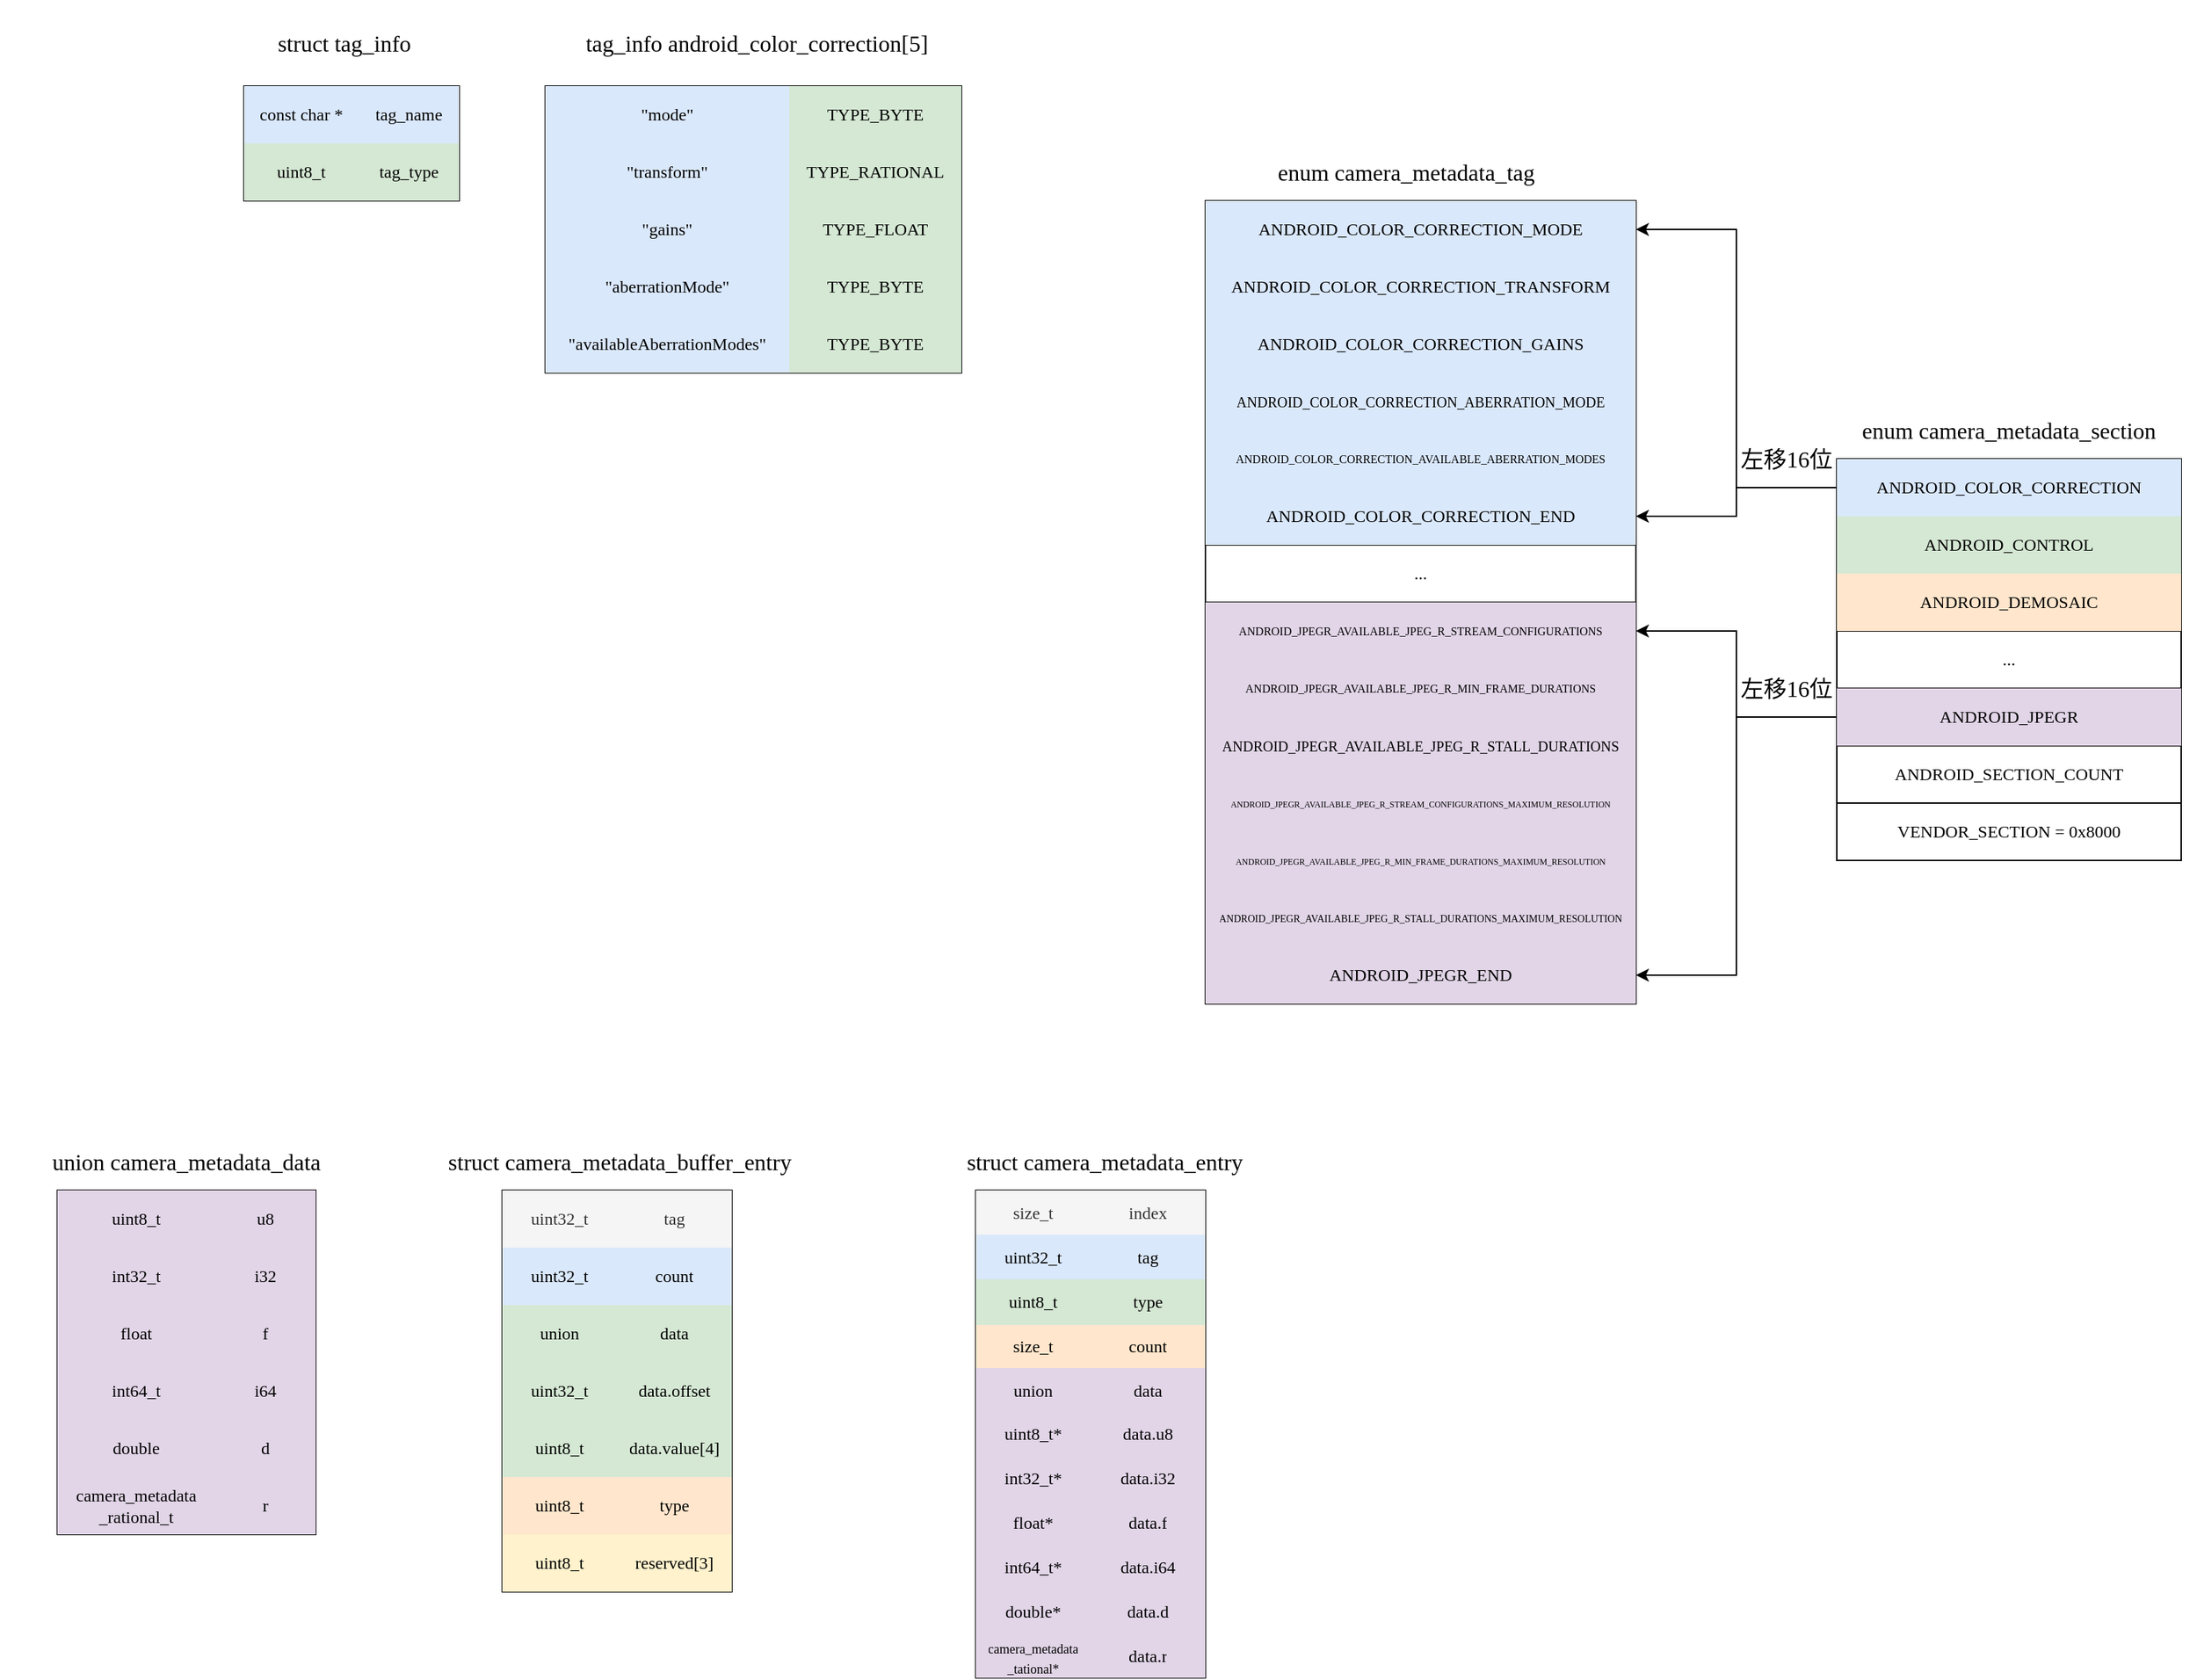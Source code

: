 <mxfile version="22.1.21" type="github">
  <diagram name="第 1 页" id="JUSpbG70qu2i8Q2lVNH5">
    <mxGraphModel dx="1050" dy="625" grid="0" gridSize="10" guides="1" tooltips="1" connect="1" arrows="1" fold="1" page="1" pageScale="1" pageWidth="2336" pageHeight="1654" math="0" shadow="0">
      <root>
        <mxCell id="0" />
        <mxCell id="1" parent="0" />
        <mxCell id="0kJ84W1fS4hGcbfnPI8M-1" value="" style="shape=table;startSize=0;container=1;collapsible=0;childLayout=tableLayout;fontFamily=Comic Sans MS;" vertex="1" parent="1">
          <mxGeometry x="190" y="180" width="150" height="80" as="geometry" />
        </mxCell>
        <mxCell id="0kJ84W1fS4hGcbfnPI8M-2" value="" style="shape=tableRow;horizontal=0;startSize=0;swimlaneHead=0;swimlaneBody=0;strokeColor=inherit;top=0;left=0;bottom=0;right=0;collapsible=0;dropTarget=0;fillColor=none;points=[[0,0.5],[1,0.5]];portConstraint=eastwest;fontFamily=Comic Sans MS;" vertex="1" parent="0kJ84W1fS4hGcbfnPI8M-1">
          <mxGeometry width="150" height="40" as="geometry" />
        </mxCell>
        <mxCell id="0kJ84W1fS4hGcbfnPI8M-3" value="const char *" style="shape=partialRectangle;html=1;whiteSpace=wrap;connectable=0;strokeColor=#6c8ebf;overflow=hidden;fillColor=#dae8fc;top=0;left=0;bottom=0;right=0;pointerEvents=1;fontFamily=Comic Sans MS;" vertex="1" parent="0kJ84W1fS4hGcbfnPI8M-2">
          <mxGeometry width="80" height="40" as="geometry">
            <mxRectangle width="80" height="40" as="alternateBounds" />
          </mxGeometry>
        </mxCell>
        <mxCell id="0kJ84W1fS4hGcbfnPI8M-6" value="tag_name" style="shape=partialRectangle;html=1;whiteSpace=wrap;connectable=0;strokeColor=#6c8ebf;overflow=hidden;fillColor=#dae8fc;top=0;left=0;bottom=0;right=0;pointerEvents=1;fontFamily=Comic Sans MS;" vertex="1" parent="0kJ84W1fS4hGcbfnPI8M-2">
          <mxGeometry x="80" width="70" height="40" as="geometry">
            <mxRectangle width="70" height="40" as="alternateBounds" />
          </mxGeometry>
        </mxCell>
        <mxCell id="0kJ84W1fS4hGcbfnPI8M-4" value="" style="shape=tableRow;horizontal=0;startSize=0;swimlaneHead=0;swimlaneBody=0;strokeColor=inherit;top=0;left=0;bottom=0;right=0;collapsible=0;dropTarget=0;fillColor=none;points=[[0,0.5],[1,0.5]];portConstraint=eastwest;fontFamily=Comic Sans MS;" vertex="1" parent="0kJ84W1fS4hGcbfnPI8M-1">
          <mxGeometry y="40" width="150" height="40" as="geometry" />
        </mxCell>
        <mxCell id="0kJ84W1fS4hGcbfnPI8M-5" value="uint8_t" style="shape=partialRectangle;html=1;whiteSpace=wrap;connectable=0;strokeColor=#82b366;overflow=hidden;fillColor=#d5e8d4;top=0;left=0;bottom=0;right=0;pointerEvents=1;fontFamily=Comic Sans MS;" vertex="1" parent="0kJ84W1fS4hGcbfnPI8M-4">
          <mxGeometry width="80" height="40" as="geometry">
            <mxRectangle width="80" height="40" as="alternateBounds" />
          </mxGeometry>
        </mxCell>
        <mxCell id="0kJ84W1fS4hGcbfnPI8M-7" value="tag_type" style="shape=partialRectangle;html=1;whiteSpace=wrap;connectable=0;strokeColor=#82b366;overflow=hidden;fillColor=#d5e8d4;top=0;left=0;bottom=0;right=0;pointerEvents=1;fontFamily=Comic Sans MS;" vertex="1" parent="0kJ84W1fS4hGcbfnPI8M-4">
          <mxGeometry x="80" width="70" height="40" as="geometry">
            <mxRectangle width="70" height="40" as="alternateBounds" />
          </mxGeometry>
        </mxCell>
        <mxCell id="0kJ84W1fS4hGcbfnPI8M-8" value="&lt;font style=&quot;font-size: 16px;&quot;&gt;struct tag_info&lt;/font&gt;" style="rounded=1;whiteSpace=wrap;html=1;fillColor=none;strokeColor=none;fontFamily=Comic Sans MS;" vertex="1" parent="1">
          <mxGeometry x="200" y="120" width="120" height="60" as="geometry" />
        </mxCell>
        <mxCell id="0kJ84W1fS4hGcbfnPI8M-9" value="&lt;font style=&quot;font-size: 16px;&quot;&gt;tag_info android_color_correction[5]&lt;/font&gt;" style="rounded=1;whiteSpace=wrap;html=1;fillColor=none;strokeColor=none;fontFamily=Comic Sans MS;" vertex="1" parent="1">
          <mxGeometry x="380" y="120" width="335" height="60" as="geometry" />
        </mxCell>
        <mxCell id="0kJ84W1fS4hGcbfnPI8M-10" value="" style="shape=table;startSize=0;container=1;collapsible=0;childLayout=tableLayout;fontFamily=Comic Sans MS;" vertex="1" parent="1">
          <mxGeometry x="400" y="180" width="290" height="200" as="geometry" />
        </mxCell>
        <mxCell id="0kJ84W1fS4hGcbfnPI8M-11" value="" style="shape=tableRow;horizontal=0;startSize=0;swimlaneHead=0;swimlaneBody=0;strokeColor=inherit;top=0;left=0;bottom=0;right=0;collapsible=0;dropTarget=0;fillColor=none;points=[[0,0.5],[1,0.5]];portConstraint=eastwest;fontFamily=Comic Sans MS;" vertex="1" parent="0kJ84W1fS4hGcbfnPI8M-10">
          <mxGeometry width="290" height="40" as="geometry" />
        </mxCell>
        <mxCell id="0kJ84W1fS4hGcbfnPI8M-12" value="&quot;mode&quot;" style="shape=partialRectangle;html=1;whiteSpace=wrap;connectable=0;strokeColor=#6c8ebf;overflow=hidden;fillColor=#dae8fc;top=0;left=0;bottom=0;right=0;pointerEvents=1;fontFamily=Comic Sans MS;" vertex="1" parent="0kJ84W1fS4hGcbfnPI8M-11">
          <mxGeometry width="170" height="40" as="geometry">
            <mxRectangle width="170" height="40" as="alternateBounds" />
          </mxGeometry>
        </mxCell>
        <mxCell id="0kJ84W1fS4hGcbfnPI8M-13" value="TYPE_BYTE" style="shape=partialRectangle;html=1;whiteSpace=wrap;connectable=0;strokeColor=#82b366;overflow=hidden;fillColor=#d5e8d4;top=0;left=0;bottom=0;right=0;pointerEvents=1;fontFamily=Comic Sans MS;" vertex="1" parent="0kJ84W1fS4hGcbfnPI8M-11">
          <mxGeometry x="170" width="120" height="40" as="geometry">
            <mxRectangle width="120" height="40" as="alternateBounds" />
          </mxGeometry>
        </mxCell>
        <mxCell id="0kJ84W1fS4hGcbfnPI8M-14" value="" style="shape=tableRow;horizontal=0;startSize=0;swimlaneHead=0;swimlaneBody=0;strokeColor=inherit;top=0;left=0;bottom=0;right=0;collapsible=0;dropTarget=0;fillColor=none;points=[[0,0.5],[1,0.5]];portConstraint=eastwest;fontFamily=Comic Sans MS;" vertex="1" parent="0kJ84W1fS4hGcbfnPI8M-10">
          <mxGeometry y="40" width="290" height="40" as="geometry" />
        </mxCell>
        <mxCell id="0kJ84W1fS4hGcbfnPI8M-15" value="&quot;transform&quot;" style="shape=partialRectangle;html=1;whiteSpace=wrap;connectable=0;strokeColor=#6c8ebf;overflow=hidden;fillColor=#dae8fc;top=0;left=0;bottom=0;right=0;pointerEvents=1;fontFamily=Comic Sans MS;" vertex="1" parent="0kJ84W1fS4hGcbfnPI8M-14">
          <mxGeometry width="170" height="40" as="geometry">
            <mxRectangle width="170" height="40" as="alternateBounds" />
          </mxGeometry>
        </mxCell>
        <mxCell id="0kJ84W1fS4hGcbfnPI8M-16" value="TYPE_RATIONAL" style="shape=partialRectangle;html=1;whiteSpace=wrap;connectable=0;strokeColor=#82b366;overflow=hidden;fillColor=#d5e8d4;top=0;left=0;bottom=0;right=0;pointerEvents=1;fontFamily=Comic Sans MS;" vertex="1" parent="0kJ84W1fS4hGcbfnPI8M-14">
          <mxGeometry x="170" width="120" height="40" as="geometry">
            <mxRectangle width="120" height="40" as="alternateBounds" />
          </mxGeometry>
        </mxCell>
        <mxCell id="0kJ84W1fS4hGcbfnPI8M-17" value="" style="shape=tableRow;horizontal=0;startSize=0;swimlaneHead=0;swimlaneBody=0;strokeColor=inherit;top=0;left=0;bottom=0;right=0;collapsible=0;dropTarget=0;fillColor=none;points=[[0,0.5],[1,0.5]];portConstraint=eastwest;fontFamily=Comic Sans MS;" vertex="1" parent="0kJ84W1fS4hGcbfnPI8M-10">
          <mxGeometry y="80" width="290" height="40" as="geometry" />
        </mxCell>
        <mxCell id="0kJ84W1fS4hGcbfnPI8M-18" value="&quot;gains&quot;" style="shape=partialRectangle;html=1;whiteSpace=wrap;connectable=0;strokeColor=#6c8ebf;overflow=hidden;fillColor=#dae8fc;top=0;left=0;bottom=0;right=0;pointerEvents=1;fontFamily=Comic Sans MS;" vertex="1" parent="0kJ84W1fS4hGcbfnPI8M-17">
          <mxGeometry width="170" height="40" as="geometry">
            <mxRectangle width="170" height="40" as="alternateBounds" />
          </mxGeometry>
        </mxCell>
        <mxCell id="0kJ84W1fS4hGcbfnPI8M-19" value="TYPE_FLOAT" style="shape=partialRectangle;html=1;whiteSpace=wrap;connectable=0;strokeColor=#82b366;overflow=hidden;fillColor=#d5e8d4;top=0;left=0;bottom=0;right=0;pointerEvents=1;fontFamily=Comic Sans MS;" vertex="1" parent="0kJ84W1fS4hGcbfnPI8M-17">
          <mxGeometry x="170" width="120" height="40" as="geometry">
            <mxRectangle width="120" height="40" as="alternateBounds" />
          </mxGeometry>
        </mxCell>
        <mxCell id="0kJ84W1fS4hGcbfnPI8M-20" value="" style="shape=tableRow;horizontal=0;startSize=0;swimlaneHead=0;swimlaneBody=0;strokeColor=inherit;top=0;left=0;bottom=0;right=0;collapsible=0;dropTarget=0;fillColor=none;points=[[0,0.5],[1,0.5]];portConstraint=eastwest;fontFamily=Comic Sans MS;" vertex="1" parent="0kJ84W1fS4hGcbfnPI8M-10">
          <mxGeometry y="120" width="290" height="40" as="geometry" />
        </mxCell>
        <mxCell id="0kJ84W1fS4hGcbfnPI8M-21" value="&quot;aberrationMode&quot;" style="shape=partialRectangle;html=1;whiteSpace=wrap;connectable=0;strokeColor=#6c8ebf;overflow=hidden;fillColor=#dae8fc;top=0;left=0;bottom=0;right=0;pointerEvents=1;fontFamily=Comic Sans MS;" vertex="1" parent="0kJ84W1fS4hGcbfnPI8M-20">
          <mxGeometry width="170" height="40" as="geometry">
            <mxRectangle width="170" height="40" as="alternateBounds" />
          </mxGeometry>
        </mxCell>
        <mxCell id="0kJ84W1fS4hGcbfnPI8M-22" value="TYPE_BYTE" style="shape=partialRectangle;html=1;whiteSpace=wrap;connectable=0;strokeColor=#82b366;overflow=hidden;fillColor=#d5e8d4;top=0;left=0;bottom=0;right=0;pointerEvents=1;fontFamily=Comic Sans MS;" vertex="1" parent="0kJ84W1fS4hGcbfnPI8M-20">
          <mxGeometry x="170" width="120" height="40" as="geometry">
            <mxRectangle width="120" height="40" as="alternateBounds" />
          </mxGeometry>
        </mxCell>
        <mxCell id="0kJ84W1fS4hGcbfnPI8M-23" value="" style="shape=tableRow;horizontal=0;startSize=0;swimlaneHead=0;swimlaneBody=0;strokeColor=inherit;top=0;left=0;bottom=0;right=0;collapsible=0;dropTarget=0;fillColor=none;points=[[0,0.5],[1,0.5]];portConstraint=eastwest;fontFamily=Comic Sans MS;" vertex="1" parent="0kJ84W1fS4hGcbfnPI8M-10">
          <mxGeometry y="160" width="290" height="40" as="geometry" />
        </mxCell>
        <mxCell id="0kJ84W1fS4hGcbfnPI8M-24" value="&quot;availableAberrationModes&quot;" style="shape=partialRectangle;html=1;whiteSpace=wrap;connectable=0;strokeColor=#6c8ebf;overflow=hidden;fillColor=#dae8fc;top=0;left=0;bottom=0;right=0;pointerEvents=1;fontFamily=Comic Sans MS;" vertex="1" parent="0kJ84W1fS4hGcbfnPI8M-23">
          <mxGeometry width="170" height="40" as="geometry">
            <mxRectangle width="170" height="40" as="alternateBounds" />
          </mxGeometry>
        </mxCell>
        <mxCell id="0kJ84W1fS4hGcbfnPI8M-25" value="TYPE_BYTE" style="shape=partialRectangle;html=1;whiteSpace=wrap;connectable=0;strokeColor=#82b366;overflow=hidden;fillColor=#d5e8d4;top=0;left=0;bottom=0;right=0;pointerEvents=1;fontFamily=Comic Sans MS;" vertex="1" parent="0kJ84W1fS4hGcbfnPI8M-23">
          <mxGeometry x="170" width="120" height="40" as="geometry">
            <mxRectangle width="120" height="40" as="alternateBounds" />
          </mxGeometry>
        </mxCell>
        <mxCell id="0kJ84W1fS4hGcbfnPI8M-26" value="&lt;font style=&quot;font-size: 16px;&quot; face=&quot;Comic Sans MS&quot;&gt;&amp;nbsp;struct camera_metadata_buffer_entry&lt;/font&gt;" style="rounded=1;whiteSpace=wrap;html=1;fillColor=none;strokeColor=none;" vertex="1" parent="1">
          <mxGeometry x="230" y="900" width="440" height="60" as="geometry" />
        </mxCell>
        <mxCell id="0kJ84W1fS4hGcbfnPI8M-27" value="" style="shape=table;startSize=0;container=1;collapsible=0;childLayout=tableLayout;fontFamily=Comic Sans MS;" vertex="1" parent="1">
          <mxGeometry x="370" y="950" width="160" height="280" as="geometry" />
        </mxCell>
        <mxCell id="0kJ84W1fS4hGcbfnPI8M-28" value="" style="shape=tableRow;horizontal=0;startSize=0;swimlaneHead=0;swimlaneBody=0;strokeColor=inherit;top=0;left=0;bottom=0;right=0;collapsible=0;dropTarget=0;fillColor=none;points=[[0,0.5],[1,0.5]];portConstraint=eastwest;fontFamily=Comic Sans MS;" vertex="1" parent="0kJ84W1fS4hGcbfnPI8M-27">
          <mxGeometry width="160" height="40" as="geometry" />
        </mxCell>
        <mxCell id="0kJ84W1fS4hGcbfnPI8M-29" value="uint32_t" style="shape=partialRectangle;html=1;whiteSpace=wrap;connectable=0;strokeColor=#666666;overflow=hidden;fillColor=#f5f5f5;top=0;left=0;bottom=0;right=0;pointerEvents=1;fontFamily=Comic Sans MS;fontColor=#333333;" vertex="1" parent="0kJ84W1fS4hGcbfnPI8M-28">
          <mxGeometry width="80" height="40" as="geometry">
            <mxRectangle width="80" height="40" as="alternateBounds" />
          </mxGeometry>
        </mxCell>
        <mxCell id="0kJ84W1fS4hGcbfnPI8M-30" value="tag" style="shape=partialRectangle;html=1;whiteSpace=wrap;connectable=0;strokeColor=#666666;overflow=hidden;fillColor=#f5f5f5;top=0;left=0;bottom=0;right=0;pointerEvents=1;fontFamily=Comic Sans MS;fontColor=#333333;" vertex="1" parent="0kJ84W1fS4hGcbfnPI8M-28">
          <mxGeometry x="80" width="80" height="40" as="geometry">
            <mxRectangle width="80" height="40" as="alternateBounds" />
          </mxGeometry>
        </mxCell>
        <mxCell id="0kJ84W1fS4hGcbfnPI8M-31" value="" style="shape=tableRow;horizontal=0;startSize=0;swimlaneHead=0;swimlaneBody=0;strokeColor=inherit;top=0;left=0;bottom=0;right=0;collapsible=0;dropTarget=0;fillColor=none;points=[[0,0.5],[1,0.5]];portConstraint=eastwest;fontFamily=Comic Sans MS;" vertex="1" parent="0kJ84W1fS4hGcbfnPI8M-27">
          <mxGeometry y="40" width="160" height="40" as="geometry" />
        </mxCell>
        <mxCell id="0kJ84W1fS4hGcbfnPI8M-32" value="uint32_t" style="shape=partialRectangle;html=1;whiteSpace=wrap;connectable=0;strokeColor=#6c8ebf;overflow=hidden;fillColor=#dae8fc;top=0;left=0;bottom=0;right=0;pointerEvents=1;fontFamily=Comic Sans MS;" vertex="1" parent="0kJ84W1fS4hGcbfnPI8M-31">
          <mxGeometry width="80" height="40" as="geometry">
            <mxRectangle width="80" height="40" as="alternateBounds" />
          </mxGeometry>
        </mxCell>
        <mxCell id="0kJ84W1fS4hGcbfnPI8M-33" value="count" style="shape=partialRectangle;html=1;whiteSpace=wrap;connectable=0;strokeColor=#6c8ebf;overflow=hidden;fillColor=#dae8fc;top=0;left=0;bottom=0;right=0;pointerEvents=1;fontFamily=Comic Sans MS;" vertex="1" parent="0kJ84W1fS4hGcbfnPI8M-31">
          <mxGeometry x="80" width="80" height="40" as="geometry">
            <mxRectangle width="80" height="40" as="alternateBounds" />
          </mxGeometry>
        </mxCell>
        <mxCell id="0kJ84W1fS4hGcbfnPI8M-34" value="" style="shape=tableRow;horizontal=0;startSize=0;swimlaneHead=0;swimlaneBody=0;strokeColor=inherit;top=0;left=0;bottom=0;right=0;collapsible=0;dropTarget=0;fillColor=none;points=[[0,0.5],[1,0.5]];portConstraint=eastwest;fontFamily=Comic Sans MS;" vertex="1" parent="0kJ84W1fS4hGcbfnPI8M-27">
          <mxGeometry y="80" width="160" height="40" as="geometry" />
        </mxCell>
        <mxCell id="0kJ84W1fS4hGcbfnPI8M-35" value="union" style="shape=partialRectangle;html=1;whiteSpace=wrap;connectable=0;strokeColor=#82b366;overflow=hidden;fillColor=#d5e8d4;top=0;left=0;bottom=0;right=0;pointerEvents=1;fontFamily=Comic Sans MS;" vertex="1" parent="0kJ84W1fS4hGcbfnPI8M-34">
          <mxGeometry width="80" height="40" as="geometry">
            <mxRectangle width="80" height="40" as="alternateBounds" />
          </mxGeometry>
        </mxCell>
        <mxCell id="0kJ84W1fS4hGcbfnPI8M-36" value="data" style="shape=partialRectangle;html=1;whiteSpace=wrap;connectable=0;strokeColor=#82b366;overflow=hidden;fillColor=#d5e8d4;top=0;left=0;bottom=0;right=0;pointerEvents=1;fontFamily=Comic Sans MS;" vertex="1" parent="0kJ84W1fS4hGcbfnPI8M-34">
          <mxGeometry x="80" width="80" height="40" as="geometry">
            <mxRectangle width="80" height="40" as="alternateBounds" />
          </mxGeometry>
        </mxCell>
        <mxCell id="0kJ84W1fS4hGcbfnPI8M-37" value="" style="shape=tableRow;horizontal=0;startSize=0;swimlaneHead=0;swimlaneBody=0;strokeColor=inherit;top=0;left=0;bottom=0;right=0;collapsible=0;dropTarget=0;fillColor=none;points=[[0,0.5],[1,0.5]];portConstraint=eastwest;fontFamily=Comic Sans MS;" vertex="1" parent="0kJ84W1fS4hGcbfnPI8M-27">
          <mxGeometry y="120" width="160" height="40" as="geometry" />
        </mxCell>
        <mxCell id="0kJ84W1fS4hGcbfnPI8M-38" value="uint32_t" style="shape=partialRectangle;html=1;whiteSpace=wrap;connectable=0;strokeColor=#82b366;overflow=hidden;fillColor=#d5e8d4;top=0;left=0;bottom=0;right=0;pointerEvents=1;fontFamily=Comic Sans MS;" vertex="1" parent="0kJ84W1fS4hGcbfnPI8M-37">
          <mxGeometry width="80" height="40" as="geometry">
            <mxRectangle width="80" height="40" as="alternateBounds" />
          </mxGeometry>
        </mxCell>
        <mxCell id="0kJ84W1fS4hGcbfnPI8M-39" value="data.offset" style="shape=partialRectangle;html=1;whiteSpace=wrap;connectable=0;strokeColor=#82b366;overflow=hidden;fillColor=#d5e8d4;top=0;left=0;bottom=0;right=0;pointerEvents=1;fontFamily=Comic Sans MS;" vertex="1" parent="0kJ84W1fS4hGcbfnPI8M-37">
          <mxGeometry x="80" width="80" height="40" as="geometry">
            <mxRectangle width="80" height="40" as="alternateBounds" />
          </mxGeometry>
        </mxCell>
        <mxCell id="0kJ84W1fS4hGcbfnPI8M-40" value="" style="shape=tableRow;horizontal=0;startSize=0;swimlaneHead=0;swimlaneBody=0;strokeColor=inherit;top=0;left=0;bottom=0;right=0;collapsible=0;dropTarget=0;fillColor=none;points=[[0,0.5],[1,0.5]];portConstraint=eastwest;fontFamily=Comic Sans MS;" vertex="1" parent="0kJ84W1fS4hGcbfnPI8M-27">
          <mxGeometry y="160" width="160" height="40" as="geometry" />
        </mxCell>
        <mxCell id="0kJ84W1fS4hGcbfnPI8M-41" value="uint8_t" style="shape=partialRectangle;html=1;whiteSpace=wrap;connectable=0;strokeColor=#82b366;overflow=hidden;fillColor=#d5e8d4;top=0;left=0;bottom=0;right=0;pointerEvents=1;fontFamily=Comic Sans MS;" vertex="1" parent="0kJ84W1fS4hGcbfnPI8M-40">
          <mxGeometry width="80" height="40" as="geometry">
            <mxRectangle width="80" height="40" as="alternateBounds" />
          </mxGeometry>
        </mxCell>
        <mxCell id="0kJ84W1fS4hGcbfnPI8M-42" value="data.value[4]" style="shape=partialRectangle;html=1;whiteSpace=wrap;connectable=0;strokeColor=#82b366;overflow=hidden;fillColor=#d5e8d4;top=0;left=0;bottom=0;right=0;pointerEvents=1;fontFamily=Comic Sans MS;" vertex="1" parent="0kJ84W1fS4hGcbfnPI8M-40">
          <mxGeometry x="80" width="80" height="40" as="geometry">
            <mxRectangle width="80" height="40" as="alternateBounds" />
          </mxGeometry>
        </mxCell>
        <mxCell id="0kJ84W1fS4hGcbfnPI8M-43" style="shape=tableRow;horizontal=0;startSize=0;swimlaneHead=0;swimlaneBody=0;strokeColor=inherit;top=0;left=0;bottom=0;right=0;collapsible=0;dropTarget=0;fillColor=none;points=[[0,0.5],[1,0.5]];portConstraint=eastwest;fontFamily=Comic Sans MS;" vertex="1" parent="0kJ84W1fS4hGcbfnPI8M-27">
          <mxGeometry y="200" width="160" height="40" as="geometry" />
        </mxCell>
        <mxCell id="0kJ84W1fS4hGcbfnPI8M-44" value="uint8_t" style="shape=partialRectangle;html=1;whiteSpace=wrap;connectable=0;strokeColor=#d79b00;overflow=hidden;fillColor=#ffe6cc;top=0;left=0;bottom=0;right=0;pointerEvents=1;fontFamily=Comic Sans MS;" vertex="1" parent="0kJ84W1fS4hGcbfnPI8M-43">
          <mxGeometry width="80" height="40" as="geometry">
            <mxRectangle width="80" height="40" as="alternateBounds" />
          </mxGeometry>
        </mxCell>
        <mxCell id="0kJ84W1fS4hGcbfnPI8M-45" value="type" style="shape=partialRectangle;html=1;whiteSpace=wrap;connectable=0;strokeColor=#d79b00;overflow=hidden;fillColor=#ffe6cc;top=0;left=0;bottom=0;right=0;pointerEvents=1;fontFamily=Comic Sans MS;" vertex="1" parent="0kJ84W1fS4hGcbfnPI8M-43">
          <mxGeometry x="80" width="80" height="40" as="geometry">
            <mxRectangle width="80" height="40" as="alternateBounds" />
          </mxGeometry>
        </mxCell>
        <mxCell id="0kJ84W1fS4hGcbfnPI8M-46" style="shape=tableRow;horizontal=0;startSize=0;swimlaneHead=0;swimlaneBody=0;strokeColor=inherit;top=0;left=0;bottom=0;right=0;collapsible=0;dropTarget=0;fillColor=none;points=[[0,0.5],[1,0.5]];portConstraint=eastwest;fontFamily=Comic Sans MS;" vertex="1" parent="0kJ84W1fS4hGcbfnPI8M-27">
          <mxGeometry y="240" width="160" height="40" as="geometry" />
        </mxCell>
        <mxCell id="0kJ84W1fS4hGcbfnPI8M-47" value="uint8_t" style="shape=partialRectangle;html=1;whiteSpace=wrap;connectable=0;strokeColor=#d6b656;overflow=hidden;fillColor=#fff2cc;top=0;left=0;bottom=0;right=0;pointerEvents=1;fontFamily=Comic Sans MS;" vertex="1" parent="0kJ84W1fS4hGcbfnPI8M-46">
          <mxGeometry width="80" height="40" as="geometry">
            <mxRectangle width="80" height="40" as="alternateBounds" />
          </mxGeometry>
        </mxCell>
        <mxCell id="0kJ84W1fS4hGcbfnPI8M-48" value="reserved[3]" style="shape=partialRectangle;html=1;whiteSpace=wrap;connectable=0;strokeColor=#d6b656;overflow=hidden;fillColor=#fff2cc;top=0;left=0;bottom=0;right=0;pointerEvents=1;fontFamily=Comic Sans MS;" vertex="1" parent="0kJ84W1fS4hGcbfnPI8M-46">
          <mxGeometry x="80" width="80" height="40" as="geometry">
            <mxRectangle width="80" height="40" as="alternateBounds" />
          </mxGeometry>
        </mxCell>
        <mxCell id="0kJ84W1fS4hGcbfnPI8M-49" value="&lt;font style=&quot;font-size: 16px;&quot; face=&quot;Comic Sans MS&quot;&gt;union camera_metadata_data&lt;/font&gt;" style="rounded=1;whiteSpace=wrap;html=1;fillColor=none;strokeColor=none;" vertex="1" parent="1">
          <mxGeometry x="20" y="900" width="260" height="60" as="geometry" />
        </mxCell>
        <mxCell id="0kJ84W1fS4hGcbfnPI8M-50" value="" style="shape=table;startSize=0;container=1;collapsible=0;childLayout=tableLayout;fontFamily=Comic Sans MS;" vertex="1" parent="1">
          <mxGeometry x="60" y="950" width="180" height="240" as="geometry" />
        </mxCell>
        <mxCell id="0kJ84W1fS4hGcbfnPI8M-51" value="" style="shape=tableRow;horizontal=0;startSize=0;swimlaneHead=0;swimlaneBody=0;strokeColor=inherit;top=0;left=0;bottom=0;right=0;collapsible=0;dropTarget=0;fillColor=none;points=[[0,0.5],[1,0.5]];portConstraint=eastwest;fontFamily=Comic Sans MS;" vertex="1" parent="0kJ84W1fS4hGcbfnPI8M-50">
          <mxGeometry width="180" height="40" as="geometry" />
        </mxCell>
        <mxCell id="0kJ84W1fS4hGcbfnPI8M-52" value="uint8_t" style="shape=partialRectangle;html=1;whiteSpace=wrap;connectable=0;strokeColor=#9673a6;overflow=hidden;fillColor=#e1d5e7;top=0;left=0;bottom=0;right=0;pointerEvents=1;fontFamily=Comic Sans MS;" vertex="1" parent="0kJ84W1fS4hGcbfnPI8M-51">
          <mxGeometry width="110" height="40" as="geometry">
            <mxRectangle width="110" height="40" as="alternateBounds" />
          </mxGeometry>
        </mxCell>
        <mxCell id="0kJ84W1fS4hGcbfnPI8M-53" value="u8" style="shape=partialRectangle;html=1;whiteSpace=wrap;connectable=0;strokeColor=#9673a6;overflow=hidden;fillColor=#e1d5e7;top=0;left=0;bottom=0;right=0;pointerEvents=1;fontFamily=Comic Sans MS;" vertex="1" parent="0kJ84W1fS4hGcbfnPI8M-51">
          <mxGeometry x="110" width="70" height="40" as="geometry">
            <mxRectangle width="70" height="40" as="alternateBounds" />
          </mxGeometry>
        </mxCell>
        <mxCell id="0kJ84W1fS4hGcbfnPI8M-54" value="" style="shape=tableRow;horizontal=0;startSize=0;swimlaneHead=0;swimlaneBody=0;strokeColor=inherit;top=0;left=0;bottom=0;right=0;collapsible=0;dropTarget=0;fillColor=none;points=[[0,0.5],[1,0.5]];portConstraint=eastwest;fontFamily=Comic Sans MS;" vertex="1" parent="0kJ84W1fS4hGcbfnPI8M-50">
          <mxGeometry y="40" width="180" height="40" as="geometry" />
        </mxCell>
        <mxCell id="0kJ84W1fS4hGcbfnPI8M-55" value="int32_t" style="shape=partialRectangle;html=1;whiteSpace=wrap;connectable=0;strokeColor=#9673a6;overflow=hidden;fillColor=#e1d5e7;top=0;left=0;bottom=0;right=0;pointerEvents=1;fontFamily=Comic Sans MS;" vertex="1" parent="0kJ84W1fS4hGcbfnPI8M-54">
          <mxGeometry width="110" height="40" as="geometry">
            <mxRectangle width="110" height="40" as="alternateBounds" />
          </mxGeometry>
        </mxCell>
        <mxCell id="0kJ84W1fS4hGcbfnPI8M-56" value="i32" style="shape=partialRectangle;html=1;whiteSpace=wrap;connectable=0;strokeColor=#9673a6;overflow=hidden;fillColor=#e1d5e7;top=0;left=0;bottom=0;right=0;pointerEvents=1;fontFamily=Comic Sans MS;" vertex="1" parent="0kJ84W1fS4hGcbfnPI8M-54">
          <mxGeometry x="110" width="70" height="40" as="geometry">
            <mxRectangle width="70" height="40" as="alternateBounds" />
          </mxGeometry>
        </mxCell>
        <mxCell id="0kJ84W1fS4hGcbfnPI8M-57" value="" style="shape=tableRow;horizontal=0;startSize=0;swimlaneHead=0;swimlaneBody=0;strokeColor=inherit;top=0;left=0;bottom=0;right=0;collapsible=0;dropTarget=0;fillColor=none;points=[[0,0.5],[1,0.5]];portConstraint=eastwest;fontFamily=Comic Sans MS;" vertex="1" parent="0kJ84W1fS4hGcbfnPI8M-50">
          <mxGeometry y="80" width="180" height="40" as="geometry" />
        </mxCell>
        <mxCell id="0kJ84W1fS4hGcbfnPI8M-58" value="float" style="shape=partialRectangle;html=1;whiteSpace=wrap;connectable=0;strokeColor=#9673a6;overflow=hidden;fillColor=#e1d5e7;top=0;left=0;bottom=0;right=0;pointerEvents=1;fontFamily=Comic Sans MS;" vertex="1" parent="0kJ84W1fS4hGcbfnPI8M-57">
          <mxGeometry width="110" height="40" as="geometry">
            <mxRectangle width="110" height="40" as="alternateBounds" />
          </mxGeometry>
        </mxCell>
        <mxCell id="0kJ84W1fS4hGcbfnPI8M-59" value="f" style="shape=partialRectangle;html=1;whiteSpace=wrap;connectable=0;strokeColor=#9673a6;overflow=hidden;fillColor=#e1d5e7;top=0;left=0;bottom=0;right=0;pointerEvents=1;fontFamily=Comic Sans MS;" vertex="1" parent="0kJ84W1fS4hGcbfnPI8M-57">
          <mxGeometry x="110" width="70" height="40" as="geometry">
            <mxRectangle width="70" height="40" as="alternateBounds" />
          </mxGeometry>
        </mxCell>
        <mxCell id="0kJ84W1fS4hGcbfnPI8M-60" value="" style="shape=tableRow;horizontal=0;startSize=0;swimlaneHead=0;swimlaneBody=0;strokeColor=inherit;top=0;left=0;bottom=0;right=0;collapsible=0;dropTarget=0;fillColor=none;points=[[0,0.5],[1,0.5]];portConstraint=eastwest;fontFamily=Comic Sans MS;" vertex="1" parent="0kJ84W1fS4hGcbfnPI8M-50">
          <mxGeometry y="120" width="180" height="40" as="geometry" />
        </mxCell>
        <mxCell id="0kJ84W1fS4hGcbfnPI8M-61" value="int64_t" style="shape=partialRectangle;html=1;whiteSpace=wrap;connectable=0;strokeColor=#9673a6;overflow=hidden;fillColor=#e1d5e7;top=0;left=0;bottom=0;right=0;pointerEvents=1;fontFamily=Comic Sans MS;" vertex="1" parent="0kJ84W1fS4hGcbfnPI8M-60">
          <mxGeometry width="110" height="40" as="geometry">
            <mxRectangle width="110" height="40" as="alternateBounds" />
          </mxGeometry>
        </mxCell>
        <mxCell id="0kJ84W1fS4hGcbfnPI8M-62" value="i64" style="shape=partialRectangle;html=1;whiteSpace=wrap;connectable=0;strokeColor=#9673a6;overflow=hidden;fillColor=#e1d5e7;top=0;left=0;bottom=0;right=0;pointerEvents=1;fontFamily=Comic Sans MS;" vertex="1" parent="0kJ84W1fS4hGcbfnPI8M-60">
          <mxGeometry x="110" width="70" height="40" as="geometry">
            <mxRectangle width="70" height="40" as="alternateBounds" />
          </mxGeometry>
        </mxCell>
        <mxCell id="0kJ84W1fS4hGcbfnPI8M-63" value="" style="shape=tableRow;horizontal=0;startSize=0;swimlaneHead=0;swimlaneBody=0;strokeColor=inherit;top=0;left=0;bottom=0;right=0;collapsible=0;dropTarget=0;fillColor=none;points=[[0,0.5],[1,0.5]];portConstraint=eastwest;fontFamily=Comic Sans MS;" vertex="1" parent="0kJ84W1fS4hGcbfnPI8M-50">
          <mxGeometry y="160" width="180" height="40" as="geometry" />
        </mxCell>
        <mxCell id="0kJ84W1fS4hGcbfnPI8M-64" value="double" style="shape=partialRectangle;html=1;whiteSpace=wrap;connectable=0;strokeColor=#9673a6;overflow=hidden;fillColor=#e1d5e7;top=0;left=0;bottom=0;right=0;pointerEvents=1;fontFamily=Comic Sans MS;" vertex="1" parent="0kJ84W1fS4hGcbfnPI8M-63">
          <mxGeometry width="110" height="40" as="geometry">
            <mxRectangle width="110" height="40" as="alternateBounds" />
          </mxGeometry>
        </mxCell>
        <mxCell id="0kJ84W1fS4hGcbfnPI8M-65" value="d" style="shape=partialRectangle;html=1;whiteSpace=wrap;connectable=0;strokeColor=#9673a6;overflow=hidden;fillColor=#e1d5e7;top=0;left=0;bottom=0;right=0;pointerEvents=1;fontFamily=Comic Sans MS;" vertex="1" parent="0kJ84W1fS4hGcbfnPI8M-63">
          <mxGeometry x="110" width="70" height="40" as="geometry">
            <mxRectangle width="70" height="40" as="alternateBounds" />
          </mxGeometry>
        </mxCell>
        <mxCell id="0kJ84W1fS4hGcbfnPI8M-66" value="" style="shape=tableRow;horizontal=0;startSize=0;swimlaneHead=0;swimlaneBody=0;strokeColor=inherit;top=0;left=0;bottom=0;right=0;collapsible=0;dropTarget=0;fillColor=none;points=[[0,0.5],[1,0.5]];portConstraint=eastwest;fontFamily=Comic Sans MS;" vertex="1" parent="0kJ84W1fS4hGcbfnPI8M-50">
          <mxGeometry y="200" width="180" height="40" as="geometry" />
        </mxCell>
        <mxCell id="0kJ84W1fS4hGcbfnPI8M-67" value="camera_metadata&lt;br&gt;_rational_t" style="shape=partialRectangle;html=1;whiteSpace=wrap;connectable=0;strokeColor=#9673a6;overflow=hidden;fillColor=#e1d5e7;top=0;left=0;bottom=0;right=0;pointerEvents=1;fontFamily=Comic Sans MS;" vertex="1" parent="0kJ84W1fS4hGcbfnPI8M-66">
          <mxGeometry width="110" height="40" as="geometry">
            <mxRectangle width="110" height="40" as="alternateBounds" />
          </mxGeometry>
        </mxCell>
        <mxCell id="0kJ84W1fS4hGcbfnPI8M-68" value="r" style="shape=partialRectangle;html=1;whiteSpace=wrap;connectable=0;strokeColor=#9673a6;overflow=hidden;fillColor=#e1d5e7;top=0;left=0;bottom=0;right=0;pointerEvents=1;fontFamily=Comic Sans MS;" vertex="1" parent="0kJ84W1fS4hGcbfnPI8M-66">
          <mxGeometry x="110" width="70" height="40" as="geometry">
            <mxRectangle width="70" height="40" as="alternateBounds" />
          </mxGeometry>
        </mxCell>
        <mxCell id="0kJ84W1fS4hGcbfnPI8M-69" value="&lt;font style=&quot;font-size: 16px;&quot; face=&quot;Comic Sans MS&quot;&gt;enum camera_metadata_section&lt;/font&gt;" style="rounded=1;whiteSpace=wrap;html=1;fillColor=none;strokeColor=none;" vertex="1" parent="1">
          <mxGeometry x="1290" y="390" width="260" height="60" as="geometry" />
        </mxCell>
        <mxCell id="0kJ84W1fS4hGcbfnPI8M-70" value="" style="shape=table;startSize=0;container=1;collapsible=0;childLayout=tableLayout;fontFamily=Comic Sans MS;" vertex="1" parent="1">
          <mxGeometry x="1300" y="440" width="240" height="280" as="geometry" />
        </mxCell>
        <mxCell id="0kJ84W1fS4hGcbfnPI8M-71" value="" style="shape=tableRow;horizontal=0;startSize=0;swimlaneHead=0;swimlaneBody=0;strokeColor=inherit;top=0;left=0;bottom=0;right=0;collapsible=0;dropTarget=0;fillColor=none;points=[[0,0.5],[1,0.5]];portConstraint=eastwest;fontFamily=Comic Sans MS;" vertex="1" parent="0kJ84W1fS4hGcbfnPI8M-70">
          <mxGeometry width="240" height="40" as="geometry" />
        </mxCell>
        <mxCell id="0kJ84W1fS4hGcbfnPI8M-72" value="ANDROID_COLOR_CORRECTION" style="shape=partialRectangle;html=1;whiteSpace=wrap;connectable=0;strokeColor=#6c8ebf;overflow=hidden;fillColor=#dae8fc;top=0;left=0;bottom=0;right=0;pointerEvents=1;fontFamily=Comic Sans MS;" vertex="1" parent="0kJ84W1fS4hGcbfnPI8M-71">
          <mxGeometry width="240" height="40" as="geometry">
            <mxRectangle width="240" height="40" as="alternateBounds" />
          </mxGeometry>
        </mxCell>
        <mxCell id="0kJ84W1fS4hGcbfnPI8M-73" value="" style="shape=tableRow;horizontal=0;startSize=0;swimlaneHead=0;swimlaneBody=0;strokeColor=inherit;top=0;left=0;bottom=0;right=0;collapsible=0;dropTarget=0;fillColor=none;points=[[0,0.5],[1,0.5]];portConstraint=eastwest;fontFamily=Comic Sans MS;" vertex="1" parent="0kJ84W1fS4hGcbfnPI8M-70">
          <mxGeometry y="40" width="240" height="40" as="geometry" />
        </mxCell>
        <mxCell id="0kJ84W1fS4hGcbfnPI8M-74" value="ANDROID_CONTROL" style="shape=partialRectangle;html=1;whiteSpace=wrap;connectable=0;strokeColor=#82b366;overflow=hidden;fillColor=#d5e8d4;top=0;left=0;bottom=0;right=0;pointerEvents=1;fontFamily=Comic Sans MS;" vertex="1" parent="0kJ84W1fS4hGcbfnPI8M-73">
          <mxGeometry width="240" height="40" as="geometry">
            <mxRectangle width="240" height="40" as="alternateBounds" />
          </mxGeometry>
        </mxCell>
        <mxCell id="0kJ84W1fS4hGcbfnPI8M-75" value="" style="shape=tableRow;horizontal=0;startSize=0;swimlaneHead=0;swimlaneBody=0;strokeColor=inherit;top=0;left=0;bottom=0;right=0;collapsible=0;dropTarget=0;fillColor=none;points=[[0,0.5],[1,0.5]];portConstraint=eastwest;fontFamily=Comic Sans MS;" vertex="1" parent="0kJ84W1fS4hGcbfnPI8M-70">
          <mxGeometry y="80" width="240" height="40" as="geometry" />
        </mxCell>
        <mxCell id="0kJ84W1fS4hGcbfnPI8M-76" value="ANDROID_DEMOSAIC" style="shape=partialRectangle;html=1;whiteSpace=wrap;connectable=0;strokeColor=#d79b00;overflow=hidden;fillColor=#ffe6cc;top=0;left=0;bottom=0;right=0;pointerEvents=1;fontFamily=Comic Sans MS;" vertex="1" parent="0kJ84W1fS4hGcbfnPI8M-75">
          <mxGeometry width="240" height="40" as="geometry">
            <mxRectangle width="240" height="40" as="alternateBounds" />
          </mxGeometry>
        </mxCell>
        <mxCell id="0kJ84W1fS4hGcbfnPI8M-77" value="" style="shape=tableRow;horizontal=0;startSize=0;swimlaneHead=0;swimlaneBody=0;strokeColor=inherit;top=0;left=0;bottom=0;right=0;collapsible=0;dropTarget=0;fillColor=none;points=[[0,0.5],[1,0.5]];portConstraint=eastwest;fontFamily=Comic Sans MS;" vertex="1" parent="0kJ84W1fS4hGcbfnPI8M-70">
          <mxGeometry y="120" width="240" height="40" as="geometry" />
        </mxCell>
        <mxCell id="0kJ84W1fS4hGcbfnPI8M-78" value="..." style="shape=partialRectangle;html=1;whiteSpace=wrap;connectable=0;strokeColor=inherit;overflow=hidden;fillColor=none;top=0;left=0;bottom=0;right=0;pointerEvents=1;fontFamily=Comic Sans MS;" vertex="1" parent="0kJ84W1fS4hGcbfnPI8M-77">
          <mxGeometry width="240" height="40" as="geometry">
            <mxRectangle width="240" height="40" as="alternateBounds" />
          </mxGeometry>
        </mxCell>
        <mxCell id="0kJ84W1fS4hGcbfnPI8M-79" value="" style="shape=tableRow;horizontal=0;startSize=0;swimlaneHead=0;swimlaneBody=0;strokeColor=inherit;top=0;left=0;bottom=0;right=0;collapsible=0;dropTarget=0;fillColor=none;points=[[0,0.5],[1,0.5]];portConstraint=eastwest;fontFamily=Comic Sans MS;" vertex="1" parent="0kJ84W1fS4hGcbfnPI8M-70">
          <mxGeometry y="160" width="240" height="40" as="geometry" />
        </mxCell>
        <mxCell id="0kJ84W1fS4hGcbfnPI8M-80" value="ANDROID_JPEGR" style="shape=partialRectangle;html=1;whiteSpace=wrap;connectable=0;strokeColor=#9673a6;overflow=hidden;fillColor=#e1d5e7;top=0;left=0;bottom=0;right=0;pointerEvents=1;fontFamily=Comic Sans MS;" vertex="1" parent="0kJ84W1fS4hGcbfnPI8M-79">
          <mxGeometry width="240" height="40" as="geometry">
            <mxRectangle width="240" height="40" as="alternateBounds" />
          </mxGeometry>
        </mxCell>
        <mxCell id="0kJ84W1fS4hGcbfnPI8M-81" value="" style="shape=tableRow;horizontal=0;startSize=0;swimlaneHead=0;swimlaneBody=0;strokeColor=inherit;top=0;left=0;bottom=0;right=0;collapsible=0;dropTarget=0;fillColor=none;points=[[0,0.5],[1,0.5]];portConstraint=eastwest;fontFamily=Comic Sans MS;" vertex="1" parent="0kJ84W1fS4hGcbfnPI8M-70">
          <mxGeometry y="200" width="240" height="40" as="geometry" />
        </mxCell>
        <mxCell id="0kJ84W1fS4hGcbfnPI8M-82" value="ANDROID_SECTION_COUNT" style="shape=partialRectangle;html=1;whiteSpace=wrap;connectable=0;strokeColor=inherit;overflow=hidden;fillColor=none;top=0;left=0;bottom=0;right=0;pointerEvents=1;fontFamily=Comic Sans MS;" vertex="1" parent="0kJ84W1fS4hGcbfnPI8M-81">
          <mxGeometry width="240" height="40" as="geometry">
            <mxRectangle width="240" height="40" as="alternateBounds" />
          </mxGeometry>
        </mxCell>
        <mxCell id="0kJ84W1fS4hGcbfnPI8M-83" value="" style="shape=tableRow;horizontal=0;startSize=0;swimlaneHead=0;swimlaneBody=0;strokeColor=inherit;top=0;left=0;bottom=0;right=0;collapsible=0;dropTarget=0;fillColor=none;points=[[0,0.5],[1,0.5]];portConstraint=eastwest;fontFamily=Comic Sans MS;" vertex="1" parent="0kJ84W1fS4hGcbfnPI8M-70">
          <mxGeometry y="240" width="240" height="40" as="geometry" />
        </mxCell>
        <mxCell id="0kJ84W1fS4hGcbfnPI8M-84" value="VENDOR_SECTION = 0x8000" style="shape=partialRectangle;html=1;whiteSpace=wrap;connectable=0;strokeColor=inherit;overflow=hidden;fillColor=none;top=0;left=0;bottom=0;right=0;pointerEvents=1;fontFamily=Comic Sans MS;" vertex="1" parent="0kJ84W1fS4hGcbfnPI8M-83">
          <mxGeometry width="240" height="40" as="geometry">
            <mxRectangle width="240" height="40" as="alternateBounds" />
          </mxGeometry>
        </mxCell>
        <mxCell id="0kJ84W1fS4hGcbfnPI8M-85" value="&lt;font style=&quot;font-size: 16px;&quot; face=&quot;Comic Sans MS&quot;&gt;enum camera_metadata_tag&lt;/font&gt;" style="rounded=1;whiteSpace=wrap;html=1;fillColor=none;strokeColor=none;" vertex="1" parent="1">
          <mxGeometry x="870" y="210" width="260" height="60" as="geometry" />
        </mxCell>
        <mxCell id="0kJ84W1fS4hGcbfnPI8M-86" value="" style="shape=table;startSize=0;container=1;collapsible=0;childLayout=tableLayout;fontFamily=Comic Sans MS;" vertex="1" parent="1">
          <mxGeometry x="860" y="260" width="300" height="560" as="geometry" />
        </mxCell>
        <mxCell id="0kJ84W1fS4hGcbfnPI8M-87" value="" style="shape=tableRow;horizontal=0;startSize=0;swimlaneHead=0;swimlaneBody=0;strokeColor=inherit;top=0;left=0;bottom=0;right=0;collapsible=0;dropTarget=0;fillColor=none;points=[[0,0.5],[1,0.5]];portConstraint=eastwest;fontFamily=Comic Sans MS;" vertex="1" parent="0kJ84W1fS4hGcbfnPI8M-86">
          <mxGeometry width="300" height="40" as="geometry" />
        </mxCell>
        <mxCell id="0kJ84W1fS4hGcbfnPI8M-88" value="ANDROID_COLOR_CORRECTION_MODE" style="shape=partialRectangle;html=1;whiteSpace=wrap;connectable=0;strokeColor=#6c8ebf;overflow=hidden;fillColor=#dae8fc;top=0;left=0;bottom=0;right=0;pointerEvents=1;fontFamily=Comic Sans MS;" vertex="1" parent="0kJ84W1fS4hGcbfnPI8M-87">
          <mxGeometry width="300" height="40" as="geometry">
            <mxRectangle width="300" height="40" as="alternateBounds" />
          </mxGeometry>
        </mxCell>
        <mxCell id="0kJ84W1fS4hGcbfnPI8M-89" value="" style="shape=tableRow;horizontal=0;startSize=0;swimlaneHead=0;swimlaneBody=0;strokeColor=inherit;top=0;left=0;bottom=0;right=0;collapsible=0;dropTarget=0;fillColor=none;points=[[0,0.5],[1,0.5]];portConstraint=eastwest;fontFamily=Comic Sans MS;" vertex="1" parent="0kJ84W1fS4hGcbfnPI8M-86">
          <mxGeometry y="40" width="300" height="40" as="geometry" />
        </mxCell>
        <mxCell id="0kJ84W1fS4hGcbfnPI8M-90" value="ANDROID_COLOR_CORRECTION_TRANSFORM" style="shape=partialRectangle;html=1;whiteSpace=wrap;connectable=0;strokeColor=#6c8ebf;overflow=hidden;fillColor=#dae8fc;top=0;left=0;bottom=0;right=0;pointerEvents=1;fontFamily=Comic Sans MS;" vertex="1" parent="0kJ84W1fS4hGcbfnPI8M-89">
          <mxGeometry width="300" height="40" as="geometry">
            <mxRectangle width="300" height="40" as="alternateBounds" />
          </mxGeometry>
        </mxCell>
        <mxCell id="0kJ84W1fS4hGcbfnPI8M-91" value="" style="shape=tableRow;horizontal=0;startSize=0;swimlaneHead=0;swimlaneBody=0;strokeColor=inherit;top=0;left=0;bottom=0;right=0;collapsible=0;dropTarget=0;fillColor=none;points=[[0,0.5],[1,0.5]];portConstraint=eastwest;fontFamily=Comic Sans MS;" vertex="1" parent="0kJ84W1fS4hGcbfnPI8M-86">
          <mxGeometry y="80" width="300" height="40" as="geometry" />
        </mxCell>
        <mxCell id="0kJ84W1fS4hGcbfnPI8M-92" value="ANDROID_COLOR_CORRECTION_GAINS" style="shape=partialRectangle;html=1;whiteSpace=wrap;connectable=0;strokeColor=#6c8ebf;overflow=hidden;fillColor=#dae8fc;top=0;left=0;bottom=0;right=0;pointerEvents=1;fontFamily=Comic Sans MS;" vertex="1" parent="0kJ84W1fS4hGcbfnPI8M-91">
          <mxGeometry width="300" height="40" as="geometry">
            <mxRectangle width="300" height="40" as="alternateBounds" />
          </mxGeometry>
        </mxCell>
        <mxCell id="0kJ84W1fS4hGcbfnPI8M-93" value="" style="shape=tableRow;horizontal=0;startSize=0;swimlaneHead=0;swimlaneBody=0;strokeColor=inherit;top=0;left=0;bottom=0;right=0;collapsible=0;dropTarget=0;fillColor=none;points=[[0,0.5],[1,0.5]];portConstraint=eastwest;fontFamily=Comic Sans MS;" vertex="1" parent="0kJ84W1fS4hGcbfnPI8M-86">
          <mxGeometry y="120" width="300" height="40" as="geometry" />
        </mxCell>
        <mxCell id="0kJ84W1fS4hGcbfnPI8M-94" value="ANDROID_COLOR_CORRECTION_ABERRATION_MODE" style="shape=partialRectangle;html=1;whiteSpace=wrap;connectable=0;strokeColor=#6c8ebf;overflow=hidden;fillColor=#dae8fc;top=0;left=0;bottom=0;right=0;pointerEvents=1;fontFamily=Comic Sans MS;fontSize=10;" vertex="1" parent="0kJ84W1fS4hGcbfnPI8M-93">
          <mxGeometry width="300" height="40" as="geometry">
            <mxRectangle width="300" height="40" as="alternateBounds" />
          </mxGeometry>
        </mxCell>
        <mxCell id="0kJ84W1fS4hGcbfnPI8M-95" value="" style="shape=tableRow;horizontal=0;startSize=0;swimlaneHead=0;swimlaneBody=0;strokeColor=inherit;top=0;left=0;bottom=0;right=0;collapsible=0;dropTarget=0;fillColor=none;points=[[0,0.5],[1,0.5]];portConstraint=eastwest;fontFamily=Comic Sans MS;" vertex="1" parent="0kJ84W1fS4hGcbfnPI8M-86">
          <mxGeometry y="160" width="300" height="40" as="geometry" />
        </mxCell>
        <mxCell id="0kJ84W1fS4hGcbfnPI8M-96" value="ANDROID_COLOR_CORRECTION_AVAILABLE_ABERRATION_MODES" style="shape=partialRectangle;html=1;whiteSpace=wrap;connectable=0;strokeColor=#6c8ebf;overflow=hidden;fillColor=#dae8fc;top=0;left=0;bottom=0;right=0;pointerEvents=1;fontFamily=Comic Sans MS;fontSize=8;" vertex="1" parent="0kJ84W1fS4hGcbfnPI8M-95">
          <mxGeometry width="300" height="40" as="geometry">
            <mxRectangle width="300" height="40" as="alternateBounds" />
          </mxGeometry>
        </mxCell>
        <mxCell id="0kJ84W1fS4hGcbfnPI8M-113" style="shape=tableRow;horizontal=0;startSize=0;swimlaneHead=0;swimlaneBody=0;strokeColor=inherit;top=0;left=0;bottom=0;right=0;collapsible=0;dropTarget=0;fillColor=none;points=[[0,0.5],[1,0.5]];portConstraint=eastwest;fontFamily=Comic Sans MS;" vertex="1" parent="0kJ84W1fS4hGcbfnPI8M-86">
          <mxGeometry y="200" width="300" height="40" as="geometry" />
        </mxCell>
        <mxCell id="0kJ84W1fS4hGcbfnPI8M-114" value="&lt;font style=&quot;font-size: 12px;&quot;&gt;ANDROID_COLOR_CORRECTION_END&lt;/font&gt;" style="shape=partialRectangle;html=1;whiteSpace=wrap;connectable=0;strokeColor=#6c8ebf;overflow=hidden;fillColor=#dae8fc;top=0;left=0;bottom=0;right=0;pointerEvents=1;fontFamily=Comic Sans MS;fontSize=8;" vertex="1" parent="0kJ84W1fS4hGcbfnPI8M-113">
          <mxGeometry width="300" height="40" as="geometry">
            <mxRectangle width="300" height="40" as="alternateBounds" />
          </mxGeometry>
        </mxCell>
        <mxCell id="0kJ84W1fS4hGcbfnPI8M-97" value="" style="shape=tableRow;horizontal=0;startSize=0;swimlaneHead=0;swimlaneBody=0;strokeColor=inherit;top=0;left=0;bottom=0;right=0;collapsible=0;dropTarget=0;fillColor=none;points=[[0,0.5],[1,0.5]];portConstraint=eastwest;fontFamily=Comic Sans MS;" vertex="1" parent="0kJ84W1fS4hGcbfnPI8M-86">
          <mxGeometry y="240" width="300" height="40" as="geometry" />
        </mxCell>
        <mxCell id="0kJ84W1fS4hGcbfnPI8M-98" value="..." style="shape=partialRectangle;html=1;whiteSpace=wrap;connectable=0;strokeColor=inherit;overflow=hidden;fillColor=none;top=0;left=0;bottom=0;right=0;pointerEvents=1;fontFamily=Comic Sans MS;" vertex="1" parent="0kJ84W1fS4hGcbfnPI8M-97">
          <mxGeometry width="300" height="40" as="geometry">
            <mxRectangle width="300" height="40" as="alternateBounds" />
          </mxGeometry>
        </mxCell>
        <mxCell id="0kJ84W1fS4hGcbfnPI8M-99" value="" style="shape=tableRow;horizontal=0;startSize=0;swimlaneHead=0;swimlaneBody=0;strokeColor=inherit;top=0;left=0;bottom=0;right=0;collapsible=0;dropTarget=0;fillColor=none;points=[[0,0.5],[1,0.5]];portConstraint=eastwest;fontFamily=Comic Sans MS;" vertex="1" parent="0kJ84W1fS4hGcbfnPI8M-86">
          <mxGeometry y="280" width="300" height="40" as="geometry" />
        </mxCell>
        <mxCell id="0kJ84W1fS4hGcbfnPI8M-100" value="&lt;font style=&quot;font-size: 8px;&quot;&gt;ANDROID_JPEGR_AVAILABLE_JPEG_R_STREAM_CONFIGURATIONS&lt;/font&gt;" style="shape=partialRectangle;html=1;whiteSpace=wrap;connectable=0;strokeColor=#9673a6;overflow=hidden;fillColor=#e1d5e7;top=0;left=0;bottom=0;right=0;pointerEvents=1;fontFamily=Comic Sans MS;fontSize=8;" vertex="1" parent="0kJ84W1fS4hGcbfnPI8M-99">
          <mxGeometry width="300" height="40" as="geometry">
            <mxRectangle width="300" height="40" as="alternateBounds" />
          </mxGeometry>
        </mxCell>
        <mxCell id="0kJ84W1fS4hGcbfnPI8M-107" style="shape=tableRow;horizontal=0;startSize=0;swimlaneHead=0;swimlaneBody=0;strokeColor=inherit;top=0;left=0;bottom=0;right=0;collapsible=0;dropTarget=0;fillColor=none;points=[[0,0.5],[1,0.5]];portConstraint=eastwest;fontFamily=Comic Sans MS;" vertex="1" parent="0kJ84W1fS4hGcbfnPI8M-86">
          <mxGeometry y="320" width="300" height="40" as="geometry" />
        </mxCell>
        <mxCell id="0kJ84W1fS4hGcbfnPI8M-108" value="ANDROID_JPEGR_AVAILABLE_JPEG_R_MIN_FRAME_DURATIONS" style="shape=partialRectangle;html=1;whiteSpace=wrap;connectable=0;strokeColor=#9673a6;overflow=hidden;fillColor=#e1d5e7;top=0;left=0;bottom=0;right=0;pointerEvents=1;fontFamily=Comic Sans MS;fontSize=8;" vertex="1" parent="0kJ84W1fS4hGcbfnPI8M-107">
          <mxGeometry width="300" height="40" as="geometry">
            <mxRectangle width="300" height="40" as="alternateBounds" />
          </mxGeometry>
        </mxCell>
        <mxCell id="0kJ84W1fS4hGcbfnPI8M-105" style="shape=tableRow;horizontal=0;startSize=0;swimlaneHead=0;swimlaneBody=0;strokeColor=inherit;top=0;left=0;bottom=0;right=0;collapsible=0;dropTarget=0;fillColor=none;points=[[0,0.5],[1,0.5]];portConstraint=eastwest;fontFamily=Comic Sans MS;" vertex="1" parent="0kJ84W1fS4hGcbfnPI8M-86">
          <mxGeometry y="360" width="300" height="40" as="geometry" />
        </mxCell>
        <mxCell id="0kJ84W1fS4hGcbfnPI8M-106" value="&lt;font style=&quot;font-size: 10px;&quot;&gt;ANDROID_JPEGR_AVAILABLE_JPEG_R_STALL_DURATIONS&lt;/font&gt;" style="shape=partialRectangle;html=1;whiteSpace=wrap;connectable=0;strokeColor=#9673a6;overflow=hidden;fillColor=#e1d5e7;top=0;left=0;bottom=0;right=0;pointerEvents=1;fontFamily=Comic Sans MS;fontSize=8;" vertex="1" parent="0kJ84W1fS4hGcbfnPI8M-105">
          <mxGeometry width="300" height="40" as="geometry">
            <mxRectangle width="300" height="40" as="alternateBounds" />
          </mxGeometry>
        </mxCell>
        <mxCell id="0kJ84W1fS4hGcbfnPI8M-103" style="shape=tableRow;horizontal=0;startSize=0;swimlaneHead=0;swimlaneBody=0;strokeColor=inherit;top=0;left=0;bottom=0;right=0;collapsible=0;dropTarget=0;fillColor=none;points=[[0,0.5],[1,0.5]];portConstraint=eastwest;fontFamily=Comic Sans MS;" vertex="1" parent="0kJ84W1fS4hGcbfnPI8M-86">
          <mxGeometry y="400" width="300" height="40" as="geometry" />
        </mxCell>
        <mxCell id="0kJ84W1fS4hGcbfnPI8M-104" value="&lt;font style=&quot;font-size: 6px;&quot;&gt;ANDROID_JPEGR_AVAILABLE_JPEG_R_STREAM_CONFIGURATIONS_MAXIMUM_RESOLUTION&lt;/font&gt;" style="shape=partialRectangle;html=1;whiteSpace=wrap;connectable=0;strokeColor=#9673a6;overflow=hidden;fillColor=#e1d5e7;top=0;left=0;bottom=0;right=0;pointerEvents=1;fontFamily=Comic Sans MS;fontSize=8;" vertex="1" parent="0kJ84W1fS4hGcbfnPI8M-103">
          <mxGeometry width="300" height="40" as="geometry">
            <mxRectangle width="300" height="40" as="alternateBounds" />
          </mxGeometry>
        </mxCell>
        <mxCell id="0kJ84W1fS4hGcbfnPI8M-101" style="shape=tableRow;horizontal=0;startSize=0;swimlaneHead=0;swimlaneBody=0;strokeColor=inherit;top=0;left=0;bottom=0;right=0;collapsible=0;dropTarget=0;fillColor=none;points=[[0,0.5],[1,0.5]];portConstraint=eastwest;fontFamily=Comic Sans MS;" vertex="1" parent="0kJ84W1fS4hGcbfnPI8M-86">
          <mxGeometry y="440" width="300" height="40" as="geometry" />
        </mxCell>
        <mxCell id="0kJ84W1fS4hGcbfnPI8M-102" value="&lt;font style=&quot;font-size: 6px;&quot;&gt;ANDROID_JPEGR_AVAILABLE_JPEG_R_MIN_FRAME_DURATIONS_MAXIMUM_RESOLUTION&lt;/font&gt;" style="shape=partialRectangle;html=1;whiteSpace=wrap;connectable=0;strokeColor=#9673a6;overflow=hidden;fillColor=#e1d5e7;top=0;left=0;bottom=0;right=0;pointerEvents=1;fontFamily=Comic Sans MS;fontSize=8;" vertex="1" parent="0kJ84W1fS4hGcbfnPI8M-101">
          <mxGeometry width="300" height="40" as="geometry">
            <mxRectangle width="300" height="40" as="alternateBounds" />
          </mxGeometry>
        </mxCell>
        <mxCell id="0kJ84W1fS4hGcbfnPI8M-109" style="shape=tableRow;horizontal=0;startSize=0;swimlaneHead=0;swimlaneBody=0;strokeColor=inherit;top=0;left=0;bottom=0;right=0;collapsible=0;dropTarget=0;fillColor=none;points=[[0,0.5],[1,0.5]];portConstraint=eastwest;fontFamily=Comic Sans MS;" vertex="1" parent="0kJ84W1fS4hGcbfnPI8M-86">
          <mxGeometry y="480" width="300" height="40" as="geometry" />
        </mxCell>
        <mxCell id="0kJ84W1fS4hGcbfnPI8M-110" value="&lt;font style=&quot;font-size: 7px;&quot;&gt;ANDROID_JPEGR_AVAILABLE_JPEG_R_STALL_DURATIONS_MAXIMUM_RESOLUTION&lt;/font&gt;" style="shape=partialRectangle;html=1;whiteSpace=wrap;connectable=0;strokeColor=#9673a6;overflow=hidden;fillColor=#e1d5e7;top=0;left=0;bottom=0;right=0;pointerEvents=1;fontFamily=Comic Sans MS;fontSize=8;" vertex="1" parent="0kJ84W1fS4hGcbfnPI8M-109">
          <mxGeometry width="300" height="40" as="geometry">
            <mxRectangle width="300" height="40" as="alternateBounds" />
          </mxGeometry>
        </mxCell>
        <mxCell id="0kJ84W1fS4hGcbfnPI8M-111" style="shape=tableRow;horizontal=0;startSize=0;swimlaneHead=0;swimlaneBody=0;strokeColor=inherit;top=0;left=0;bottom=0;right=0;collapsible=0;dropTarget=0;fillColor=none;points=[[0,0.5],[1,0.5]];portConstraint=eastwest;fontFamily=Comic Sans MS;" vertex="1" parent="0kJ84W1fS4hGcbfnPI8M-86">
          <mxGeometry y="520" width="300" height="40" as="geometry" />
        </mxCell>
        <mxCell id="0kJ84W1fS4hGcbfnPI8M-112" value="&lt;font style=&quot;font-size: 12px;&quot;&gt;ANDROID_JPEGR_END&lt;/font&gt;" style="shape=partialRectangle;html=1;whiteSpace=wrap;connectable=0;strokeColor=#9673a6;overflow=hidden;fillColor=#e1d5e7;top=0;left=0;bottom=0;right=0;pointerEvents=1;fontFamily=Comic Sans MS;fontSize=8;" vertex="1" parent="0kJ84W1fS4hGcbfnPI8M-111">
          <mxGeometry width="300" height="40" as="geometry">
            <mxRectangle width="300" height="40" as="alternateBounds" />
          </mxGeometry>
        </mxCell>
        <mxCell id="0kJ84W1fS4hGcbfnPI8M-115" style="edgeStyle=orthogonalEdgeStyle;rounded=0;orthogonalLoop=1;jettySize=auto;html=1;exitX=0;exitY=0.5;exitDx=0;exitDy=0;entryX=1;entryY=0.5;entryDx=0;entryDy=0;" edge="1" parent="1" source="0kJ84W1fS4hGcbfnPI8M-71" target="0kJ84W1fS4hGcbfnPI8M-87">
          <mxGeometry relative="1" as="geometry" />
        </mxCell>
        <mxCell id="0kJ84W1fS4hGcbfnPI8M-116" style="edgeStyle=orthogonalEdgeStyle;rounded=0;orthogonalLoop=1;jettySize=auto;html=1;exitX=0;exitY=0.5;exitDx=0;exitDy=0;" edge="1" parent="1" source="0kJ84W1fS4hGcbfnPI8M-71" target="0kJ84W1fS4hGcbfnPI8M-113">
          <mxGeometry relative="1" as="geometry" />
        </mxCell>
        <mxCell id="0kJ84W1fS4hGcbfnPI8M-118" style="edgeStyle=orthogonalEdgeStyle;rounded=0;orthogonalLoop=1;jettySize=auto;html=1;exitX=0;exitY=0.5;exitDx=0;exitDy=0;entryX=1;entryY=0.5;entryDx=0;entryDy=0;" edge="1" parent="1" source="0kJ84W1fS4hGcbfnPI8M-79" target="0kJ84W1fS4hGcbfnPI8M-99">
          <mxGeometry relative="1" as="geometry" />
        </mxCell>
        <mxCell id="0kJ84W1fS4hGcbfnPI8M-119" style="edgeStyle=orthogonalEdgeStyle;rounded=0;orthogonalLoop=1;jettySize=auto;html=1;exitX=0;exitY=0.5;exitDx=0;exitDy=0;entryX=1;entryY=0.5;entryDx=0;entryDy=0;" edge="1" parent="1" source="0kJ84W1fS4hGcbfnPI8M-79" target="0kJ84W1fS4hGcbfnPI8M-111">
          <mxGeometry relative="1" as="geometry" />
        </mxCell>
        <mxCell id="0kJ84W1fS4hGcbfnPI8M-120" value="&lt;font face=&quot;Comic Sans MS&quot;&gt;&lt;span style=&quot;font-size: 16px;&quot;&gt;左移16位&lt;/span&gt;&lt;/font&gt;" style="rounded=1;whiteSpace=wrap;html=1;fillColor=none;strokeColor=none;" vertex="1" parent="1">
          <mxGeometry x="1230" y="410" width="70" height="60" as="geometry" />
        </mxCell>
        <mxCell id="0kJ84W1fS4hGcbfnPI8M-121" value="&lt;font face=&quot;Comic Sans MS&quot;&gt;&lt;span style=&quot;font-size: 16px;&quot;&gt;左移16位&lt;/span&gt;&lt;/font&gt;" style="rounded=1;whiteSpace=wrap;html=1;fillColor=none;strokeColor=none;" vertex="1" parent="1">
          <mxGeometry x="1230" y="570" width="70" height="60" as="geometry" />
        </mxCell>
        <mxCell id="0kJ84W1fS4hGcbfnPI8M-122" value="&lt;font style=&quot;font-size: 16px;&quot; face=&quot;Comic Sans MS&quot;&gt;struct&amp;nbsp;camera_metadata_entry&lt;/font&gt;" style="rounded=1;whiteSpace=wrap;html=1;fillColor=none;strokeColor=none;" vertex="1" parent="1">
          <mxGeometry x="570" y="900" width="440" height="60" as="geometry" />
        </mxCell>
        <mxCell id="0kJ84W1fS4hGcbfnPI8M-123" value="" style="shape=table;startSize=0;container=1;collapsible=0;childLayout=tableLayout;fontFamily=Comic Sans MS;" vertex="1" parent="1">
          <mxGeometry x="700" y="950" width="160" height="340" as="geometry" />
        </mxCell>
        <mxCell id="0kJ84W1fS4hGcbfnPI8M-124" value="" style="shape=tableRow;horizontal=0;startSize=0;swimlaneHead=0;swimlaneBody=0;strokeColor=inherit;top=0;left=0;bottom=0;right=0;collapsible=0;dropTarget=0;fillColor=none;points=[[0,0.5],[1,0.5]];portConstraint=eastwest;fontFamily=Comic Sans MS;" vertex="1" parent="0kJ84W1fS4hGcbfnPI8M-123">
          <mxGeometry width="160" height="31" as="geometry" />
        </mxCell>
        <mxCell id="0kJ84W1fS4hGcbfnPI8M-125" value="size_t" style="shape=partialRectangle;html=1;whiteSpace=wrap;connectable=0;strokeColor=#666666;overflow=hidden;fillColor=#f5f5f5;top=0;left=0;bottom=0;right=0;pointerEvents=1;fontFamily=Comic Sans MS;fontColor=#333333;" vertex="1" parent="0kJ84W1fS4hGcbfnPI8M-124">
          <mxGeometry width="80" height="31" as="geometry">
            <mxRectangle width="80" height="31" as="alternateBounds" />
          </mxGeometry>
        </mxCell>
        <mxCell id="0kJ84W1fS4hGcbfnPI8M-126" value="index" style="shape=partialRectangle;html=1;whiteSpace=wrap;connectable=0;strokeColor=#666666;overflow=hidden;fillColor=#f5f5f5;top=0;left=0;bottom=0;right=0;pointerEvents=1;fontFamily=Comic Sans MS;fontColor=#333333;" vertex="1" parent="0kJ84W1fS4hGcbfnPI8M-124">
          <mxGeometry x="80" width="80" height="31" as="geometry">
            <mxRectangle width="80" height="31" as="alternateBounds" />
          </mxGeometry>
        </mxCell>
        <mxCell id="0kJ84W1fS4hGcbfnPI8M-127" value="" style="shape=tableRow;horizontal=0;startSize=0;swimlaneHead=0;swimlaneBody=0;strokeColor=inherit;top=0;left=0;bottom=0;right=0;collapsible=0;dropTarget=0;fillColor=none;points=[[0,0.5],[1,0.5]];portConstraint=eastwest;fontFamily=Comic Sans MS;" vertex="1" parent="0kJ84W1fS4hGcbfnPI8M-123">
          <mxGeometry y="31" width="160" height="31" as="geometry" />
        </mxCell>
        <mxCell id="0kJ84W1fS4hGcbfnPI8M-128" value="uint32_t" style="shape=partialRectangle;html=1;whiteSpace=wrap;connectable=0;strokeColor=#6c8ebf;overflow=hidden;fillColor=#dae8fc;top=0;left=0;bottom=0;right=0;pointerEvents=1;fontFamily=Comic Sans MS;" vertex="1" parent="0kJ84W1fS4hGcbfnPI8M-127">
          <mxGeometry width="80" height="31" as="geometry">
            <mxRectangle width="80" height="31" as="alternateBounds" />
          </mxGeometry>
        </mxCell>
        <mxCell id="0kJ84W1fS4hGcbfnPI8M-129" value="tag" style="shape=partialRectangle;html=1;whiteSpace=wrap;connectable=0;strokeColor=#6c8ebf;overflow=hidden;fillColor=#dae8fc;top=0;left=0;bottom=0;right=0;pointerEvents=1;fontFamily=Comic Sans MS;" vertex="1" parent="0kJ84W1fS4hGcbfnPI8M-127">
          <mxGeometry x="80" width="80" height="31" as="geometry">
            <mxRectangle width="80" height="31" as="alternateBounds" />
          </mxGeometry>
        </mxCell>
        <mxCell id="0kJ84W1fS4hGcbfnPI8M-130" value="" style="shape=tableRow;horizontal=0;startSize=0;swimlaneHead=0;swimlaneBody=0;strokeColor=inherit;top=0;left=0;bottom=0;right=0;collapsible=0;dropTarget=0;fillColor=none;points=[[0,0.5],[1,0.5]];portConstraint=eastwest;fontFamily=Comic Sans MS;" vertex="1" parent="0kJ84W1fS4hGcbfnPI8M-123">
          <mxGeometry y="62" width="160" height="32" as="geometry" />
        </mxCell>
        <mxCell id="0kJ84W1fS4hGcbfnPI8M-131" value="uint8_t" style="shape=partialRectangle;html=1;whiteSpace=wrap;connectable=0;strokeColor=#82b366;overflow=hidden;fillColor=#d5e8d4;top=0;left=0;bottom=0;right=0;pointerEvents=1;fontFamily=Comic Sans MS;" vertex="1" parent="0kJ84W1fS4hGcbfnPI8M-130">
          <mxGeometry width="80" height="32" as="geometry">
            <mxRectangle width="80" height="32" as="alternateBounds" />
          </mxGeometry>
        </mxCell>
        <mxCell id="0kJ84W1fS4hGcbfnPI8M-132" value="type" style="shape=partialRectangle;html=1;whiteSpace=wrap;connectable=0;strokeColor=#82b366;overflow=hidden;fillColor=#d5e8d4;top=0;left=0;bottom=0;right=0;pointerEvents=1;fontFamily=Comic Sans MS;" vertex="1" parent="0kJ84W1fS4hGcbfnPI8M-130">
          <mxGeometry x="80" width="80" height="32" as="geometry">
            <mxRectangle width="80" height="32" as="alternateBounds" />
          </mxGeometry>
        </mxCell>
        <mxCell id="0kJ84W1fS4hGcbfnPI8M-133" value="" style="shape=tableRow;horizontal=0;startSize=0;swimlaneHead=0;swimlaneBody=0;strokeColor=inherit;top=0;left=0;bottom=0;right=0;collapsible=0;dropTarget=0;fillColor=none;points=[[0,0.5],[1,0.5]];portConstraint=eastwest;fontFamily=Comic Sans MS;" vertex="1" parent="0kJ84W1fS4hGcbfnPI8M-123">
          <mxGeometry y="94" width="160" height="30" as="geometry" />
        </mxCell>
        <mxCell id="0kJ84W1fS4hGcbfnPI8M-134" value="size_t" style="shape=partialRectangle;html=1;whiteSpace=wrap;connectable=0;strokeColor=#d79b00;overflow=hidden;fillColor=#ffe6cc;top=0;left=0;bottom=0;right=0;pointerEvents=1;fontFamily=Comic Sans MS;" vertex="1" parent="0kJ84W1fS4hGcbfnPI8M-133">
          <mxGeometry width="80" height="30" as="geometry">
            <mxRectangle width="80" height="30" as="alternateBounds" />
          </mxGeometry>
        </mxCell>
        <mxCell id="0kJ84W1fS4hGcbfnPI8M-135" value="count" style="shape=partialRectangle;html=1;whiteSpace=wrap;connectable=0;strokeColor=#d79b00;overflow=hidden;fillColor=#ffe6cc;top=0;left=0;bottom=0;right=0;pointerEvents=1;fontFamily=Comic Sans MS;" vertex="1" parent="0kJ84W1fS4hGcbfnPI8M-133">
          <mxGeometry x="80" width="80" height="30" as="geometry">
            <mxRectangle width="80" height="30" as="alternateBounds" />
          </mxGeometry>
        </mxCell>
        <mxCell id="0kJ84W1fS4hGcbfnPI8M-136" value="" style="shape=tableRow;horizontal=0;startSize=0;swimlaneHead=0;swimlaneBody=0;strokeColor=inherit;top=0;left=0;bottom=0;right=0;collapsible=0;dropTarget=0;fillColor=none;points=[[0,0.5],[1,0.5]];portConstraint=eastwest;fontFamily=Comic Sans MS;" vertex="1" parent="0kJ84W1fS4hGcbfnPI8M-123">
          <mxGeometry y="124" width="160" height="31" as="geometry" />
        </mxCell>
        <mxCell id="0kJ84W1fS4hGcbfnPI8M-137" value="union" style="shape=partialRectangle;html=1;whiteSpace=wrap;connectable=0;strokeColor=#9673a6;overflow=hidden;fillColor=#e1d5e7;top=0;left=0;bottom=0;right=0;pointerEvents=1;fontFamily=Comic Sans MS;" vertex="1" parent="0kJ84W1fS4hGcbfnPI8M-136">
          <mxGeometry width="80" height="31" as="geometry">
            <mxRectangle width="80" height="31" as="alternateBounds" />
          </mxGeometry>
        </mxCell>
        <mxCell id="0kJ84W1fS4hGcbfnPI8M-138" value="data" style="shape=partialRectangle;html=1;whiteSpace=wrap;connectable=0;strokeColor=#9673a6;overflow=hidden;fillColor=#e1d5e7;top=0;left=0;bottom=0;right=0;pointerEvents=1;fontFamily=Comic Sans MS;" vertex="1" parent="0kJ84W1fS4hGcbfnPI8M-136">
          <mxGeometry x="80" width="80" height="31" as="geometry">
            <mxRectangle width="80" height="31" as="alternateBounds" />
          </mxGeometry>
        </mxCell>
        <mxCell id="0kJ84W1fS4hGcbfnPI8M-139" value="" style="shape=tableRow;horizontal=0;startSize=0;swimlaneHead=0;swimlaneBody=0;strokeColor=inherit;top=0;left=0;bottom=0;right=0;collapsible=0;dropTarget=0;fillColor=none;points=[[0,0.5],[1,0.5]];portConstraint=eastwest;fontFamily=Comic Sans MS;" vertex="1" parent="0kJ84W1fS4hGcbfnPI8M-123">
          <mxGeometry y="155" width="160" height="30" as="geometry" />
        </mxCell>
        <mxCell id="0kJ84W1fS4hGcbfnPI8M-140" value="uint8_t*" style="shape=partialRectangle;html=1;whiteSpace=wrap;connectable=0;strokeColor=#9673a6;overflow=hidden;fillColor=#e1d5e7;top=0;left=0;bottom=0;right=0;pointerEvents=1;fontFamily=Comic Sans MS;" vertex="1" parent="0kJ84W1fS4hGcbfnPI8M-139">
          <mxGeometry width="80" height="30" as="geometry">
            <mxRectangle width="80" height="30" as="alternateBounds" />
          </mxGeometry>
        </mxCell>
        <mxCell id="0kJ84W1fS4hGcbfnPI8M-141" value="data.u8" style="shape=partialRectangle;html=1;whiteSpace=wrap;connectable=0;strokeColor=#9673a6;overflow=hidden;fillColor=#e1d5e7;top=0;left=0;bottom=0;right=0;pointerEvents=1;fontFamily=Comic Sans MS;" vertex="1" parent="0kJ84W1fS4hGcbfnPI8M-139">
          <mxGeometry x="80" width="80" height="30" as="geometry">
            <mxRectangle width="80" height="30" as="alternateBounds" />
          </mxGeometry>
        </mxCell>
        <mxCell id="0kJ84W1fS4hGcbfnPI8M-142" value="" style="shape=tableRow;horizontal=0;startSize=0;swimlaneHead=0;swimlaneBody=0;strokeColor=inherit;top=0;left=0;bottom=0;right=0;collapsible=0;dropTarget=0;fillColor=none;points=[[0,0.5],[1,0.5]];portConstraint=eastwest;fontFamily=Comic Sans MS;" vertex="1" parent="0kJ84W1fS4hGcbfnPI8M-123">
          <mxGeometry y="185" width="160" height="31" as="geometry" />
        </mxCell>
        <mxCell id="0kJ84W1fS4hGcbfnPI8M-143" value="int32_t*" style="shape=partialRectangle;html=1;whiteSpace=wrap;connectable=0;strokeColor=#9673a6;overflow=hidden;fillColor=#e1d5e7;top=0;left=0;bottom=0;right=0;pointerEvents=1;fontFamily=Comic Sans MS;" vertex="1" parent="0kJ84W1fS4hGcbfnPI8M-142">
          <mxGeometry width="80" height="31" as="geometry">
            <mxRectangle width="80" height="31" as="alternateBounds" />
          </mxGeometry>
        </mxCell>
        <mxCell id="0kJ84W1fS4hGcbfnPI8M-144" value="data.i32" style="shape=partialRectangle;html=1;whiteSpace=wrap;connectable=0;strokeColor=#9673a6;overflow=hidden;fillColor=#e1d5e7;top=0;left=0;bottom=0;right=0;pointerEvents=1;fontFamily=Comic Sans MS;" vertex="1" parent="0kJ84W1fS4hGcbfnPI8M-142">
          <mxGeometry x="80" width="80" height="31" as="geometry">
            <mxRectangle width="80" height="31" as="alternateBounds" />
          </mxGeometry>
        </mxCell>
        <mxCell id="0kJ84W1fS4hGcbfnPI8M-145" value="" style="shape=tableRow;horizontal=0;startSize=0;swimlaneHead=0;swimlaneBody=0;strokeColor=inherit;top=0;left=0;bottom=0;right=0;collapsible=0;dropTarget=0;fillColor=none;points=[[0,0.5],[1,0.5]];portConstraint=eastwest;fontFamily=Comic Sans MS;" vertex="1" parent="0kJ84W1fS4hGcbfnPI8M-123">
          <mxGeometry y="216" width="160" height="31" as="geometry" />
        </mxCell>
        <mxCell id="0kJ84W1fS4hGcbfnPI8M-146" value="float*" style="shape=partialRectangle;html=1;whiteSpace=wrap;connectable=0;strokeColor=#9673a6;overflow=hidden;fillColor=#e1d5e7;top=0;left=0;bottom=0;right=0;pointerEvents=1;fontFamily=Comic Sans MS;" vertex="1" parent="0kJ84W1fS4hGcbfnPI8M-145">
          <mxGeometry width="80" height="31" as="geometry">
            <mxRectangle width="80" height="31" as="alternateBounds" />
          </mxGeometry>
        </mxCell>
        <mxCell id="0kJ84W1fS4hGcbfnPI8M-147" value="data.f" style="shape=partialRectangle;html=1;whiteSpace=wrap;connectable=0;strokeColor=#9673a6;overflow=hidden;fillColor=#e1d5e7;top=0;left=0;bottom=0;right=0;pointerEvents=1;fontFamily=Comic Sans MS;" vertex="1" parent="0kJ84W1fS4hGcbfnPI8M-145">
          <mxGeometry x="80" width="80" height="31" as="geometry">
            <mxRectangle width="80" height="31" as="alternateBounds" />
          </mxGeometry>
        </mxCell>
        <mxCell id="0kJ84W1fS4hGcbfnPI8M-148" value="" style="shape=tableRow;horizontal=0;startSize=0;swimlaneHead=0;swimlaneBody=0;strokeColor=inherit;top=0;left=0;bottom=0;right=0;collapsible=0;dropTarget=0;fillColor=none;points=[[0,0.5],[1,0.5]];portConstraint=eastwest;fontFamily=Comic Sans MS;" vertex="1" parent="0kJ84W1fS4hGcbfnPI8M-123">
          <mxGeometry y="247" width="160" height="31" as="geometry" />
        </mxCell>
        <mxCell id="0kJ84W1fS4hGcbfnPI8M-149" value="int64_t*" style="shape=partialRectangle;html=1;whiteSpace=wrap;connectable=0;strokeColor=#9673a6;overflow=hidden;fillColor=#e1d5e7;top=0;left=0;bottom=0;right=0;pointerEvents=1;fontFamily=Comic Sans MS;" vertex="1" parent="0kJ84W1fS4hGcbfnPI8M-148">
          <mxGeometry width="80" height="31" as="geometry">
            <mxRectangle width="80" height="31" as="alternateBounds" />
          </mxGeometry>
        </mxCell>
        <mxCell id="0kJ84W1fS4hGcbfnPI8M-150" value="data.i64" style="shape=partialRectangle;html=1;whiteSpace=wrap;connectable=0;strokeColor=#9673a6;overflow=hidden;fillColor=#e1d5e7;top=0;left=0;bottom=0;right=0;pointerEvents=1;fontFamily=Comic Sans MS;" vertex="1" parent="0kJ84W1fS4hGcbfnPI8M-148">
          <mxGeometry x="80" width="80" height="31" as="geometry">
            <mxRectangle width="80" height="31" as="alternateBounds" />
          </mxGeometry>
        </mxCell>
        <mxCell id="0kJ84W1fS4hGcbfnPI8M-151" value="" style="shape=tableRow;horizontal=0;startSize=0;swimlaneHead=0;swimlaneBody=0;strokeColor=inherit;top=0;left=0;bottom=0;right=0;collapsible=0;dropTarget=0;fillColor=none;points=[[0,0.5],[1,0.5]];portConstraint=eastwest;fontFamily=Comic Sans MS;" vertex="1" parent="0kJ84W1fS4hGcbfnPI8M-123">
          <mxGeometry y="278" width="160" height="31" as="geometry" />
        </mxCell>
        <mxCell id="0kJ84W1fS4hGcbfnPI8M-152" value="double*" style="shape=partialRectangle;html=1;whiteSpace=wrap;connectable=0;strokeColor=#9673a6;overflow=hidden;fillColor=#e1d5e7;top=0;left=0;bottom=0;right=0;pointerEvents=1;fontFamily=Comic Sans MS;" vertex="1" parent="0kJ84W1fS4hGcbfnPI8M-151">
          <mxGeometry width="80" height="31" as="geometry">
            <mxRectangle width="80" height="31" as="alternateBounds" />
          </mxGeometry>
        </mxCell>
        <mxCell id="0kJ84W1fS4hGcbfnPI8M-153" value="data.d" style="shape=partialRectangle;html=1;whiteSpace=wrap;connectable=0;strokeColor=#9673a6;overflow=hidden;fillColor=#e1d5e7;top=0;left=0;bottom=0;right=0;pointerEvents=1;fontFamily=Comic Sans MS;" vertex="1" parent="0kJ84W1fS4hGcbfnPI8M-151">
          <mxGeometry x="80" width="80" height="31" as="geometry">
            <mxRectangle width="80" height="31" as="alternateBounds" />
          </mxGeometry>
        </mxCell>
        <mxCell id="0kJ84W1fS4hGcbfnPI8M-154" style="shape=tableRow;horizontal=0;startSize=0;swimlaneHead=0;swimlaneBody=0;strokeColor=inherit;top=0;left=0;bottom=0;right=0;collapsible=0;dropTarget=0;fillColor=none;points=[[0,0.5],[1,0.5]];portConstraint=eastwest;fontFamily=Comic Sans MS;" vertex="1" parent="0kJ84W1fS4hGcbfnPI8M-123">
          <mxGeometry y="309" width="160" height="31" as="geometry" />
        </mxCell>
        <mxCell id="0kJ84W1fS4hGcbfnPI8M-155" value="&lt;font style=&quot;font-size: 9px;&quot;&gt;camera_metadata&lt;br&gt;_tational*&lt;/font&gt;" style="shape=partialRectangle;html=1;whiteSpace=wrap;connectable=0;strokeColor=#9673a6;overflow=hidden;fillColor=#e1d5e7;top=0;left=0;bottom=0;right=0;pointerEvents=1;fontFamily=Comic Sans MS;" vertex="1" parent="0kJ84W1fS4hGcbfnPI8M-154">
          <mxGeometry width="80" height="31" as="geometry">
            <mxRectangle width="80" height="31" as="alternateBounds" />
          </mxGeometry>
        </mxCell>
        <mxCell id="0kJ84W1fS4hGcbfnPI8M-156" value="data.r" style="shape=partialRectangle;html=1;whiteSpace=wrap;connectable=0;strokeColor=#9673a6;overflow=hidden;fillColor=#e1d5e7;top=0;left=0;bottom=0;right=0;pointerEvents=1;fontFamily=Comic Sans MS;" vertex="1" parent="0kJ84W1fS4hGcbfnPI8M-154">
          <mxGeometry x="80" width="80" height="31" as="geometry">
            <mxRectangle width="80" height="31" as="alternateBounds" />
          </mxGeometry>
        </mxCell>
      </root>
    </mxGraphModel>
  </diagram>
</mxfile>
